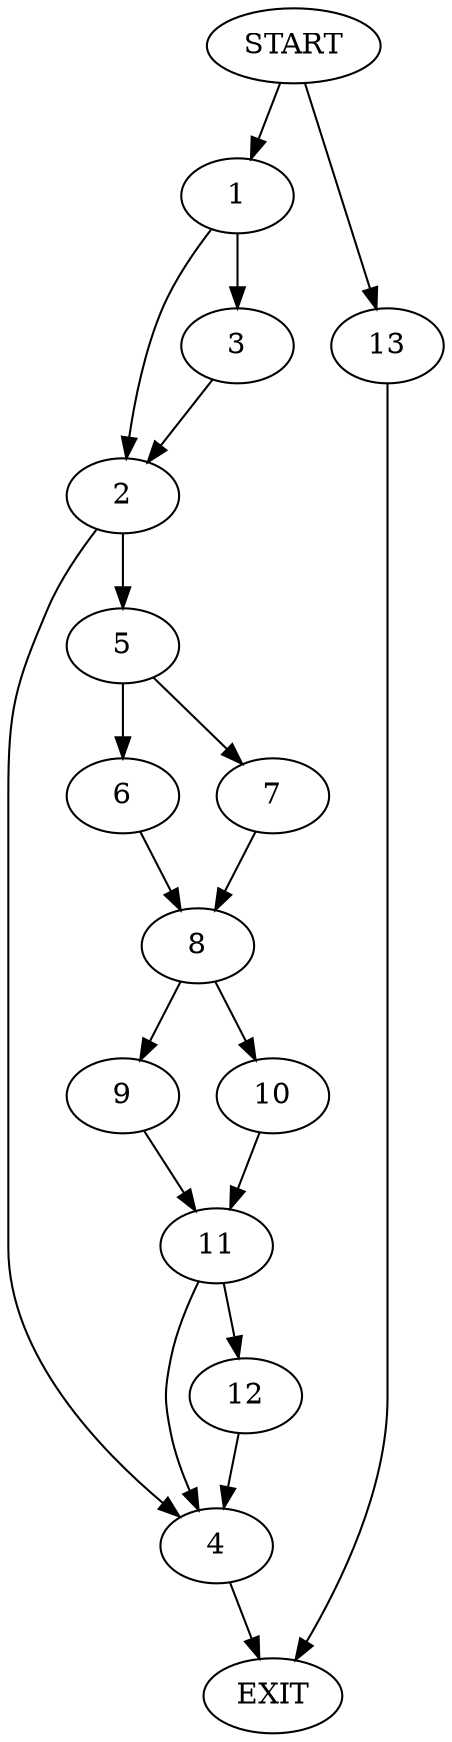 digraph {
0 [label="START"]
14 [label="EXIT"]
0 -> 1
1 -> 2
1 -> 3
2 -> 4
2 -> 5
3 -> 2
4 -> 14
5 -> 6
5 -> 7
7 -> 8
6 -> 8
8 -> 9
8 -> 10
10 -> 11
9 -> 11
11 -> 4
11 -> 12
12 -> 4
0 -> 13
13 -> 14
}
